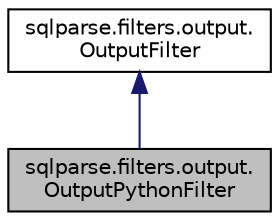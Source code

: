 digraph "sqlparse.filters.output.OutputPythonFilter"
{
 // LATEX_PDF_SIZE
  edge [fontname="Helvetica",fontsize="10",labelfontname="Helvetica",labelfontsize="10"];
  node [fontname="Helvetica",fontsize="10",shape=record];
  Node1 [label="sqlparse.filters.output.\lOutputPythonFilter",height=0.2,width=0.4,color="black", fillcolor="grey75", style="filled", fontcolor="black",tooltip=" "];
  Node2 -> Node1 [dir="back",color="midnightblue",fontsize="10",style="solid",fontname="Helvetica"];
  Node2 [label="sqlparse.filters.output.\lOutputFilter",height=0.2,width=0.4,color="black", fillcolor="white", style="filled",URL="$d3/d76/classsqlparse_1_1filters_1_1output_1_1_output_filter.html",tooltip=" "];
}
